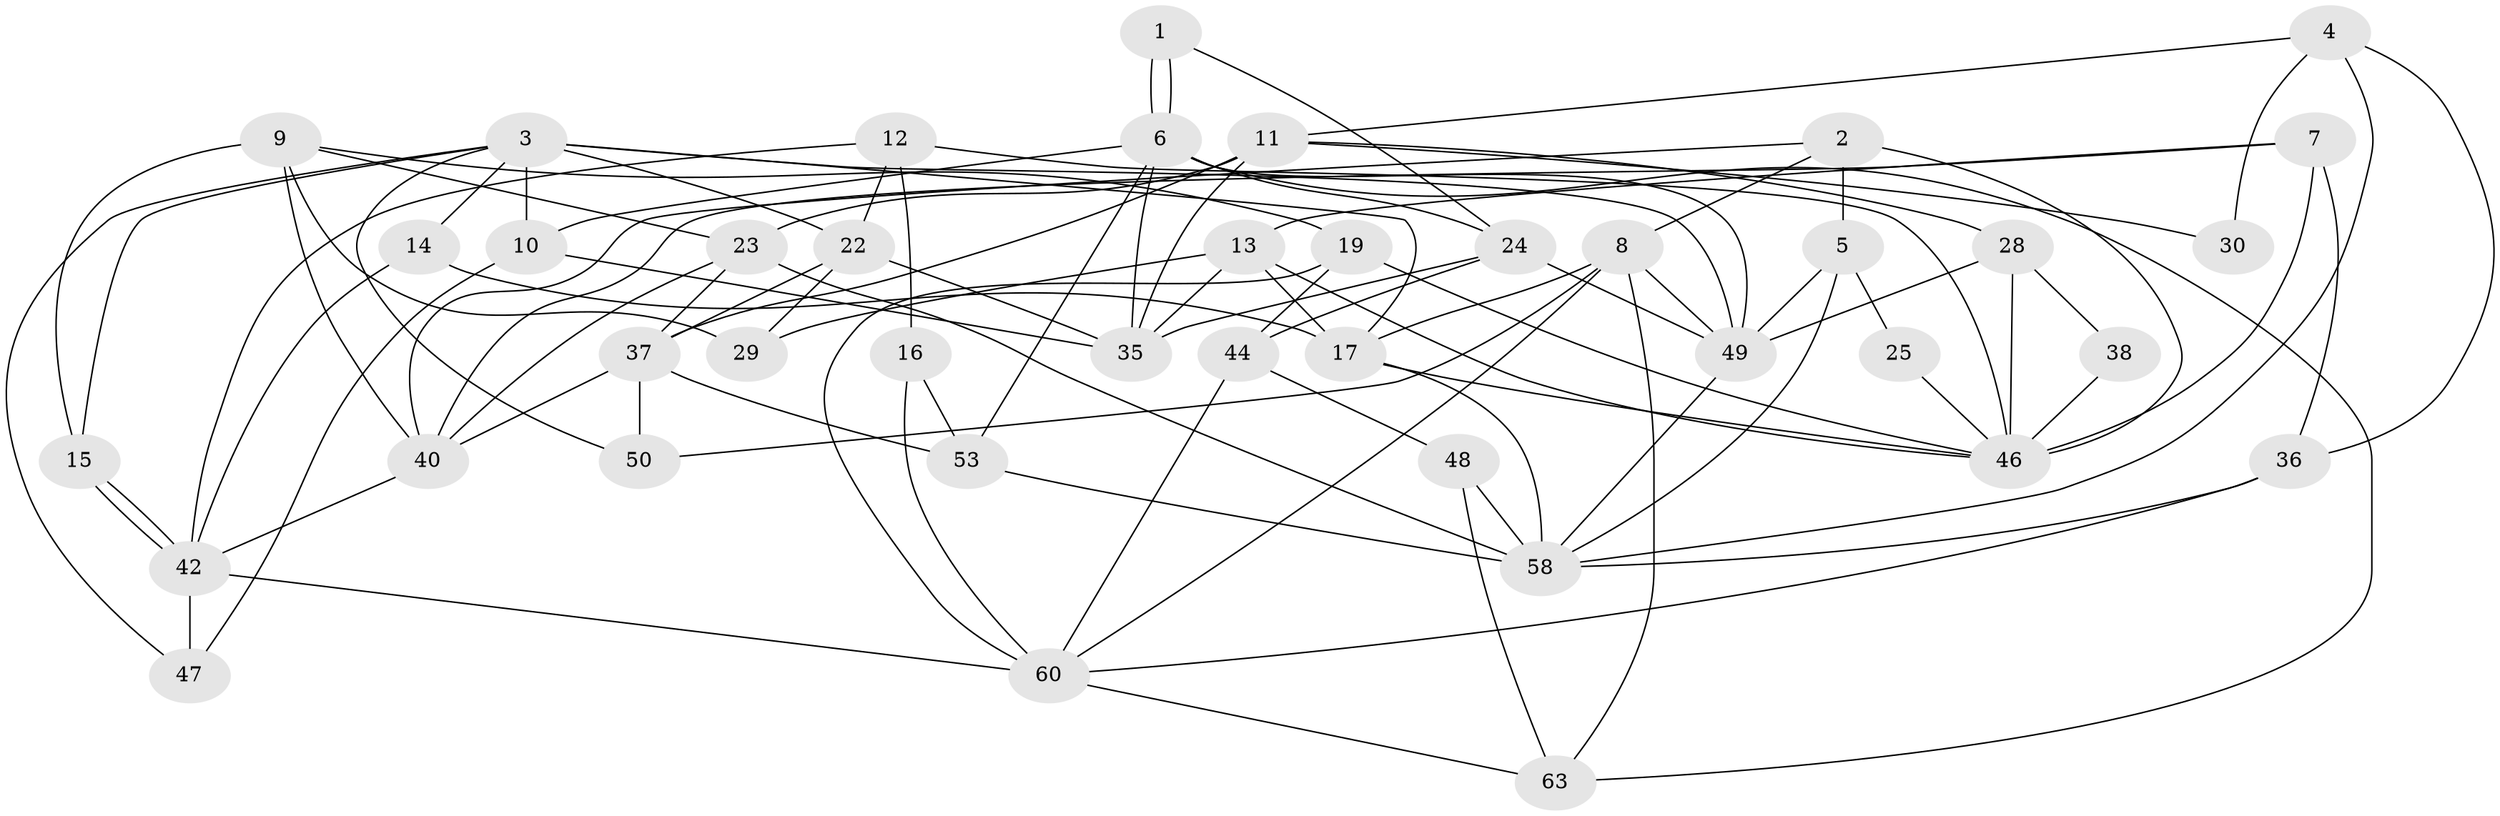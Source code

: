 // Generated by graph-tools (version 1.1) at 2025/52/02/27/25 19:52:04]
// undirected, 41 vertices, 97 edges
graph export_dot {
graph [start="1"]
  node [color=gray90,style=filled];
  1;
  2 [super="+20"];
  3 [super="+34"];
  4;
  5 [super="+32"];
  6 [super="+55"];
  7;
  8 [super="+64"];
  9 [super="+18"];
  10 [super="+39"];
  11 [super="+27"];
  12 [super="+31"];
  13 [super="+26"];
  14;
  15;
  16 [super="+45"];
  17 [super="+21"];
  19;
  22 [super="+62"];
  23 [super="+61"];
  24 [super="+33"];
  25;
  28 [super="+56"];
  29;
  30;
  35 [super="+41"];
  36;
  37 [super="+51"];
  38;
  40 [super="+43"];
  42 [super="+54"];
  44 [super="+66"];
  46 [super="+52"];
  47;
  48;
  49 [super="+57"];
  50;
  53;
  58 [super="+59"];
  60 [super="+65"];
  63;
  1 -- 6 [weight=2];
  1 -- 6;
  1 -- 24;
  2 -- 46 [weight=2];
  2 -- 5;
  2 -- 40;
  2 -- 8;
  3 -- 14;
  3 -- 47;
  3 -- 22;
  3 -- 49;
  3 -- 17;
  3 -- 50;
  3 -- 10 [weight=2];
  3 -- 15;
  4 -- 36;
  4 -- 11;
  4 -- 30;
  4 -- 58;
  5 -- 49;
  5 -- 25;
  5 -- 58;
  6 -- 10;
  6 -- 49;
  6 -- 35;
  6 -- 53;
  6 -- 24;
  6 -- 63;
  7 -- 46;
  7 -- 40;
  7 -- 13;
  7 -- 36;
  8 -- 50;
  8 -- 60;
  8 -- 17;
  8 -- 49;
  8 -- 63;
  9 -- 15;
  9 -- 40;
  9 -- 23;
  9 -- 19;
  9 -- 29;
  10 -- 47;
  10 -- 35;
  11 -- 35;
  11 -- 28;
  11 -- 30;
  11 -- 37;
  11 -- 23 [weight=2];
  12 -- 42;
  12 -- 16;
  12 -- 46;
  12 -- 22;
  13 -- 46;
  13 -- 29;
  13 -- 35;
  13 -- 17;
  14 -- 42;
  14 -- 17;
  15 -- 42;
  15 -- 42;
  16 -- 53 [weight=2];
  16 -- 60;
  17 -- 58 [weight=2];
  17 -- 46;
  19 -- 60;
  19 -- 46;
  19 -- 44;
  22 -- 29;
  22 -- 37;
  22 -- 35;
  23 -- 40;
  23 -- 58;
  23 -- 37;
  24 -- 35;
  24 -- 49;
  24 -- 44;
  25 -- 46;
  28 -- 49;
  28 -- 38;
  28 -- 46;
  36 -- 58;
  36 -- 60;
  37 -- 53;
  37 -- 40;
  37 -- 50;
  38 -- 46;
  40 -- 42;
  42 -- 47;
  42 -- 60;
  44 -- 48;
  44 -- 60;
  48 -- 63;
  48 -- 58;
  49 -- 58;
  53 -- 58;
  60 -- 63;
}
